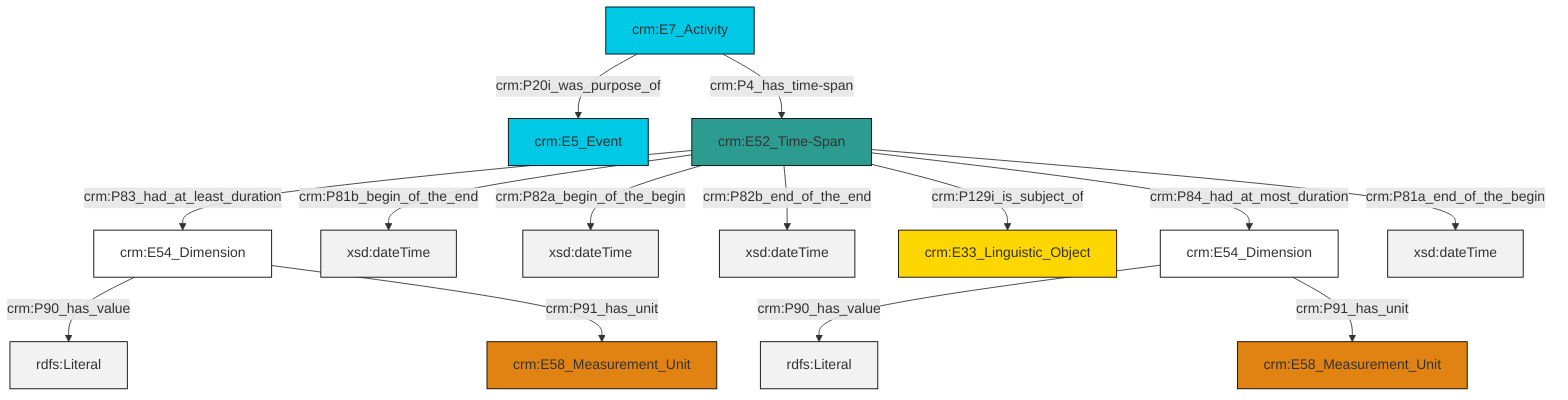 graph TD
classDef Literal fill:#f2f2f2,stroke:#000000;
classDef CRM_Entity fill:#FFFFFF,stroke:#000000;
classDef Temporal_Entity fill:#00C9E6, stroke:#000000;
classDef Type fill:#E18312, stroke:#000000;
classDef Time-Span fill:#2C9C91, stroke:#000000;
classDef Appellation fill:#FFEB7F, stroke:#000000;
classDef Place fill:#008836, stroke:#000000;
classDef Persistent_Item fill:#B266B2, stroke:#000000;
classDef Conceptual_Object fill:#FFD700, stroke:#000000;
classDef Physical_Thing fill:#D2B48C, stroke:#000000;
classDef Actor fill:#f58aad, stroke:#000000;
classDef PC_Classes fill:#4ce600, stroke:#000000;
classDef Multi fill:#cccccc,stroke:#000000;

0["crm:E7_Activity"]:::Temporal_Entity -->|crm:P20i_was_purpose_of| 1["crm:E5_Event"]:::Temporal_Entity
4["crm:E54_Dimension"]:::CRM_Entity -->|crm:P90_has_value| 6[rdfs:Literal]:::Literal
7["crm:E52_Time-Span"]:::Time-Span -->|crm:P81b_begin_of_the_end| 8[xsd:dateTime]:::Literal
7["crm:E52_Time-Span"]:::Time-Span -->|crm:P83_had_at_least_duration| 4["crm:E54_Dimension"]:::CRM_Entity
7["crm:E52_Time-Span"]:::Time-Span -->|crm:P82a_begin_of_the_begin| 9[xsd:dateTime]:::Literal
7["crm:E52_Time-Span"]:::Time-Span -->|crm:P82b_end_of_the_end| 10[xsd:dateTime]:::Literal
0["crm:E7_Activity"]:::Temporal_Entity -->|crm:P4_has_time-span| 7["crm:E52_Time-Span"]:::Time-Span
7["crm:E52_Time-Span"]:::Time-Span -->|crm:P129i_is_subject_of| 11["crm:E33_Linguistic_Object"]:::Conceptual_Object
4["crm:E54_Dimension"]:::CRM_Entity -->|crm:P91_has_unit| 2["crm:E58_Measurement_Unit"]:::Type
13["crm:E54_Dimension"]:::CRM_Entity -->|crm:P90_has_value| 18[rdfs:Literal]:::Literal
7["crm:E52_Time-Span"]:::Time-Span -->|crm:P84_had_at_most_duration| 13["crm:E54_Dimension"]:::CRM_Entity
13["crm:E54_Dimension"]:::CRM_Entity -->|crm:P91_has_unit| 16["crm:E58_Measurement_Unit"]:::Type
7["crm:E52_Time-Span"]:::Time-Span -->|crm:P81a_end_of_the_begin| 21[xsd:dateTime]:::Literal